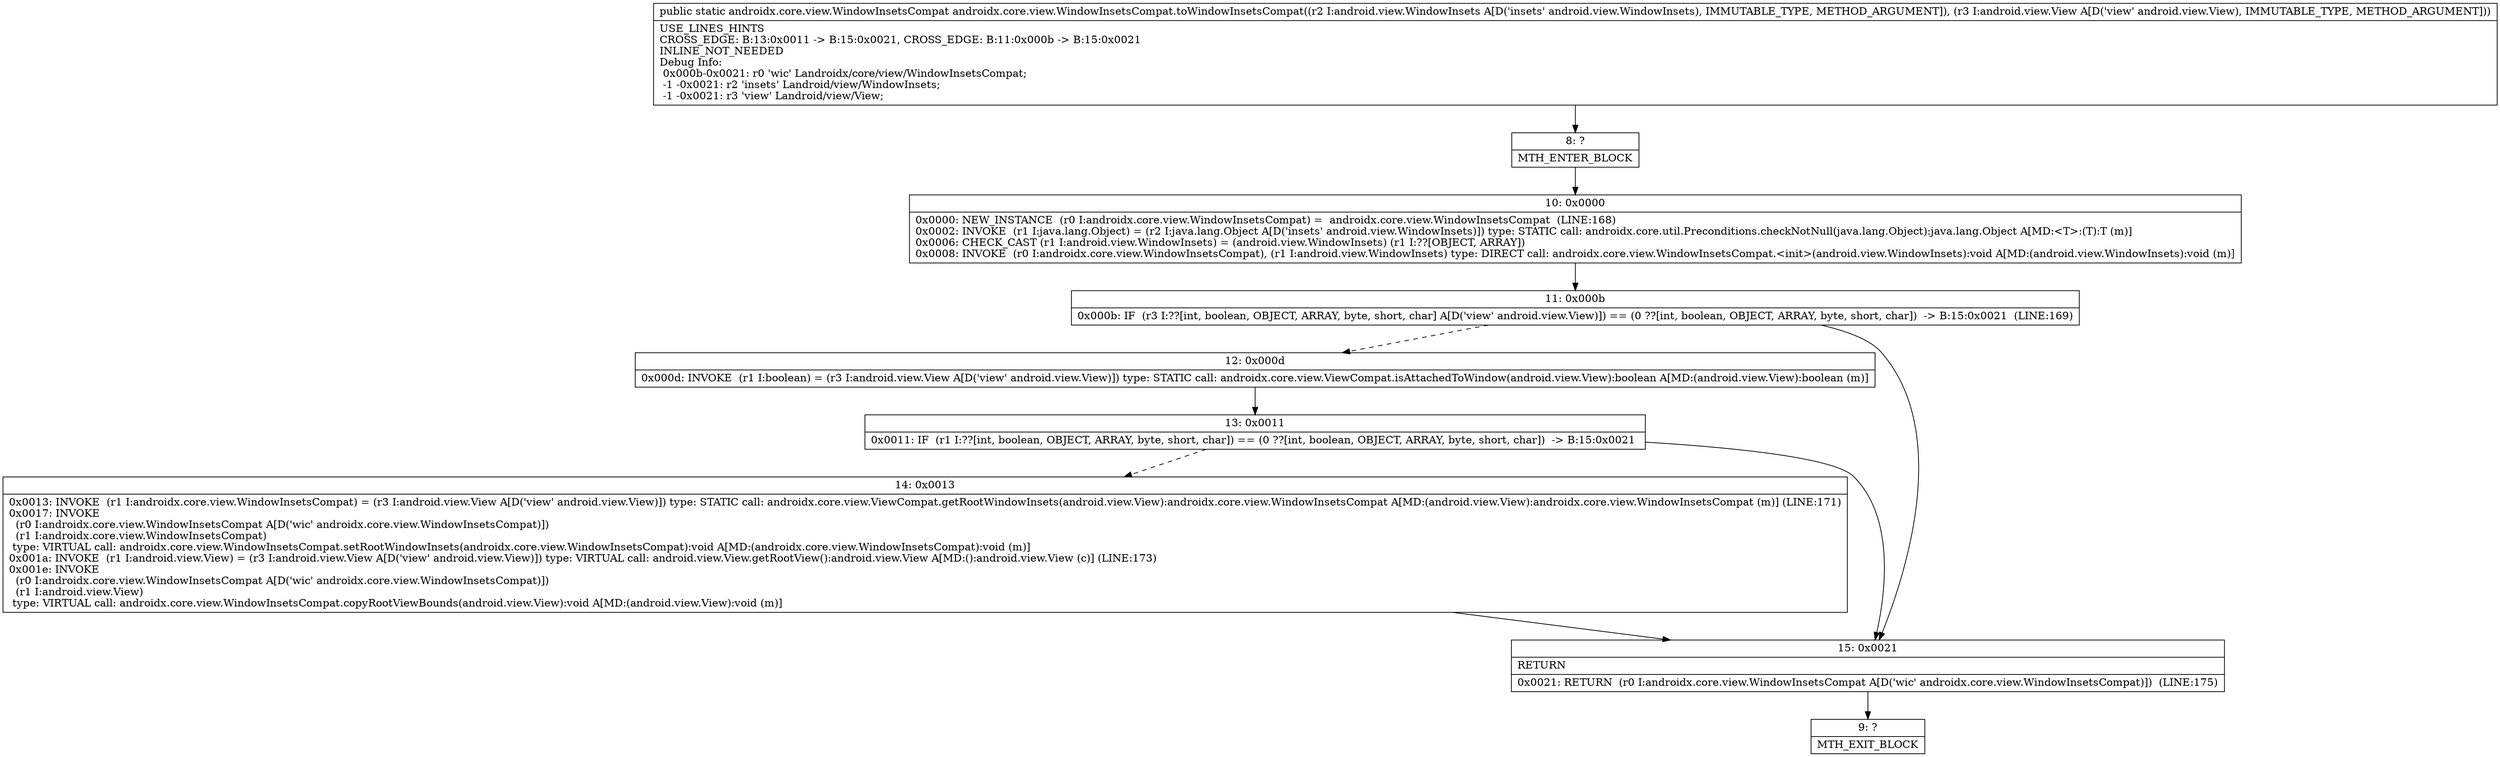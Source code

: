 digraph "CFG forandroidx.core.view.WindowInsetsCompat.toWindowInsetsCompat(Landroid\/view\/WindowInsets;Landroid\/view\/View;)Landroidx\/core\/view\/WindowInsetsCompat;" {
Node_8 [shape=record,label="{8\:\ ?|MTH_ENTER_BLOCK\l}"];
Node_10 [shape=record,label="{10\:\ 0x0000|0x0000: NEW_INSTANCE  (r0 I:androidx.core.view.WindowInsetsCompat) =  androidx.core.view.WindowInsetsCompat  (LINE:168)\l0x0002: INVOKE  (r1 I:java.lang.Object) = (r2 I:java.lang.Object A[D('insets' android.view.WindowInsets)]) type: STATIC call: androidx.core.util.Preconditions.checkNotNull(java.lang.Object):java.lang.Object A[MD:\<T\>:(T):T (m)]\l0x0006: CHECK_CAST (r1 I:android.view.WindowInsets) = (android.view.WindowInsets) (r1 I:??[OBJECT, ARRAY]) \l0x0008: INVOKE  (r0 I:androidx.core.view.WindowInsetsCompat), (r1 I:android.view.WindowInsets) type: DIRECT call: androidx.core.view.WindowInsetsCompat.\<init\>(android.view.WindowInsets):void A[MD:(android.view.WindowInsets):void (m)]\l}"];
Node_11 [shape=record,label="{11\:\ 0x000b|0x000b: IF  (r3 I:??[int, boolean, OBJECT, ARRAY, byte, short, char] A[D('view' android.view.View)]) == (0 ??[int, boolean, OBJECT, ARRAY, byte, short, char])  \-\> B:15:0x0021  (LINE:169)\l}"];
Node_12 [shape=record,label="{12\:\ 0x000d|0x000d: INVOKE  (r1 I:boolean) = (r3 I:android.view.View A[D('view' android.view.View)]) type: STATIC call: androidx.core.view.ViewCompat.isAttachedToWindow(android.view.View):boolean A[MD:(android.view.View):boolean (m)]\l}"];
Node_13 [shape=record,label="{13\:\ 0x0011|0x0011: IF  (r1 I:??[int, boolean, OBJECT, ARRAY, byte, short, char]) == (0 ??[int, boolean, OBJECT, ARRAY, byte, short, char])  \-\> B:15:0x0021 \l}"];
Node_14 [shape=record,label="{14\:\ 0x0013|0x0013: INVOKE  (r1 I:androidx.core.view.WindowInsetsCompat) = (r3 I:android.view.View A[D('view' android.view.View)]) type: STATIC call: androidx.core.view.ViewCompat.getRootWindowInsets(android.view.View):androidx.core.view.WindowInsetsCompat A[MD:(android.view.View):androidx.core.view.WindowInsetsCompat (m)] (LINE:171)\l0x0017: INVOKE  \l  (r0 I:androidx.core.view.WindowInsetsCompat A[D('wic' androidx.core.view.WindowInsetsCompat)])\l  (r1 I:androidx.core.view.WindowInsetsCompat)\l type: VIRTUAL call: androidx.core.view.WindowInsetsCompat.setRootWindowInsets(androidx.core.view.WindowInsetsCompat):void A[MD:(androidx.core.view.WindowInsetsCompat):void (m)]\l0x001a: INVOKE  (r1 I:android.view.View) = (r3 I:android.view.View A[D('view' android.view.View)]) type: VIRTUAL call: android.view.View.getRootView():android.view.View A[MD:():android.view.View (c)] (LINE:173)\l0x001e: INVOKE  \l  (r0 I:androidx.core.view.WindowInsetsCompat A[D('wic' androidx.core.view.WindowInsetsCompat)])\l  (r1 I:android.view.View)\l type: VIRTUAL call: androidx.core.view.WindowInsetsCompat.copyRootViewBounds(android.view.View):void A[MD:(android.view.View):void (m)]\l}"];
Node_15 [shape=record,label="{15\:\ 0x0021|RETURN\l|0x0021: RETURN  (r0 I:androidx.core.view.WindowInsetsCompat A[D('wic' androidx.core.view.WindowInsetsCompat)])  (LINE:175)\l}"];
Node_9 [shape=record,label="{9\:\ ?|MTH_EXIT_BLOCK\l}"];
MethodNode[shape=record,label="{public static androidx.core.view.WindowInsetsCompat androidx.core.view.WindowInsetsCompat.toWindowInsetsCompat((r2 I:android.view.WindowInsets A[D('insets' android.view.WindowInsets), IMMUTABLE_TYPE, METHOD_ARGUMENT]), (r3 I:android.view.View A[D('view' android.view.View), IMMUTABLE_TYPE, METHOD_ARGUMENT]))  | USE_LINES_HINTS\lCROSS_EDGE: B:13:0x0011 \-\> B:15:0x0021, CROSS_EDGE: B:11:0x000b \-\> B:15:0x0021\lINLINE_NOT_NEEDED\lDebug Info:\l  0x000b\-0x0021: r0 'wic' Landroidx\/core\/view\/WindowInsetsCompat;\l  \-1 \-0x0021: r2 'insets' Landroid\/view\/WindowInsets;\l  \-1 \-0x0021: r3 'view' Landroid\/view\/View;\l}"];
MethodNode -> Node_8;Node_8 -> Node_10;
Node_10 -> Node_11;
Node_11 -> Node_12[style=dashed];
Node_11 -> Node_15;
Node_12 -> Node_13;
Node_13 -> Node_14[style=dashed];
Node_13 -> Node_15;
Node_14 -> Node_15;
Node_15 -> Node_9;
}

